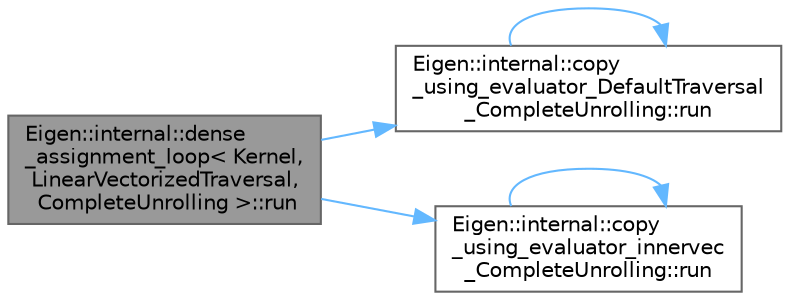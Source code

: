digraph "Eigen::internal::dense_assignment_loop&lt; Kernel, LinearVectorizedTraversal, CompleteUnrolling &gt;::run"
{
 // LATEX_PDF_SIZE
  bgcolor="transparent";
  edge [fontname=Helvetica,fontsize=10,labelfontname=Helvetica,labelfontsize=10];
  node [fontname=Helvetica,fontsize=10,shape=box,height=0.2,width=0.4];
  rankdir="LR";
  Node1 [id="Node000001",label="Eigen::internal::dense\l_assignment_loop\< Kernel,\l LinearVectorizedTraversal,\l CompleteUnrolling \>::run",height=0.2,width=0.4,color="gray40", fillcolor="grey60", style="filled", fontcolor="black",tooltip=" "];
  Node1 -> Node2 [id="edge5_Node000001_Node000002",color="steelblue1",style="solid",tooltip=" "];
  Node2 [id="Node000002",label="Eigen::internal::copy\l_using_evaluator_DefaultTraversal\l_CompleteUnrolling::run",height=0.2,width=0.4,color="grey40", fillcolor="white", style="filled",URL="$struct_eigen_1_1internal_1_1copy__using__evaluator___default_traversal___complete_unrolling.html#a9d9964d1daebdb781f198dc25cde8d1f",tooltip=" "];
  Node2 -> Node2 [id="edge6_Node000002_Node000002",color="steelblue1",style="solid",tooltip=" "];
  Node1 -> Node3 [id="edge7_Node000001_Node000003",color="steelblue1",style="solid",tooltip=" "];
  Node3 [id="Node000003",label="Eigen::internal::copy\l_using_evaluator_innervec\l_CompleteUnrolling::run",height=0.2,width=0.4,color="grey40", fillcolor="white", style="filled",URL="$struct_eigen_1_1internal_1_1copy__using__evaluator__innervec___complete_unrolling.html#a5d26f02f41e78b2e18e0294a22393ebb",tooltip=" "];
  Node3 -> Node3 [id="edge8_Node000003_Node000003",color="steelblue1",style="solid",tooltip=" "];
}
